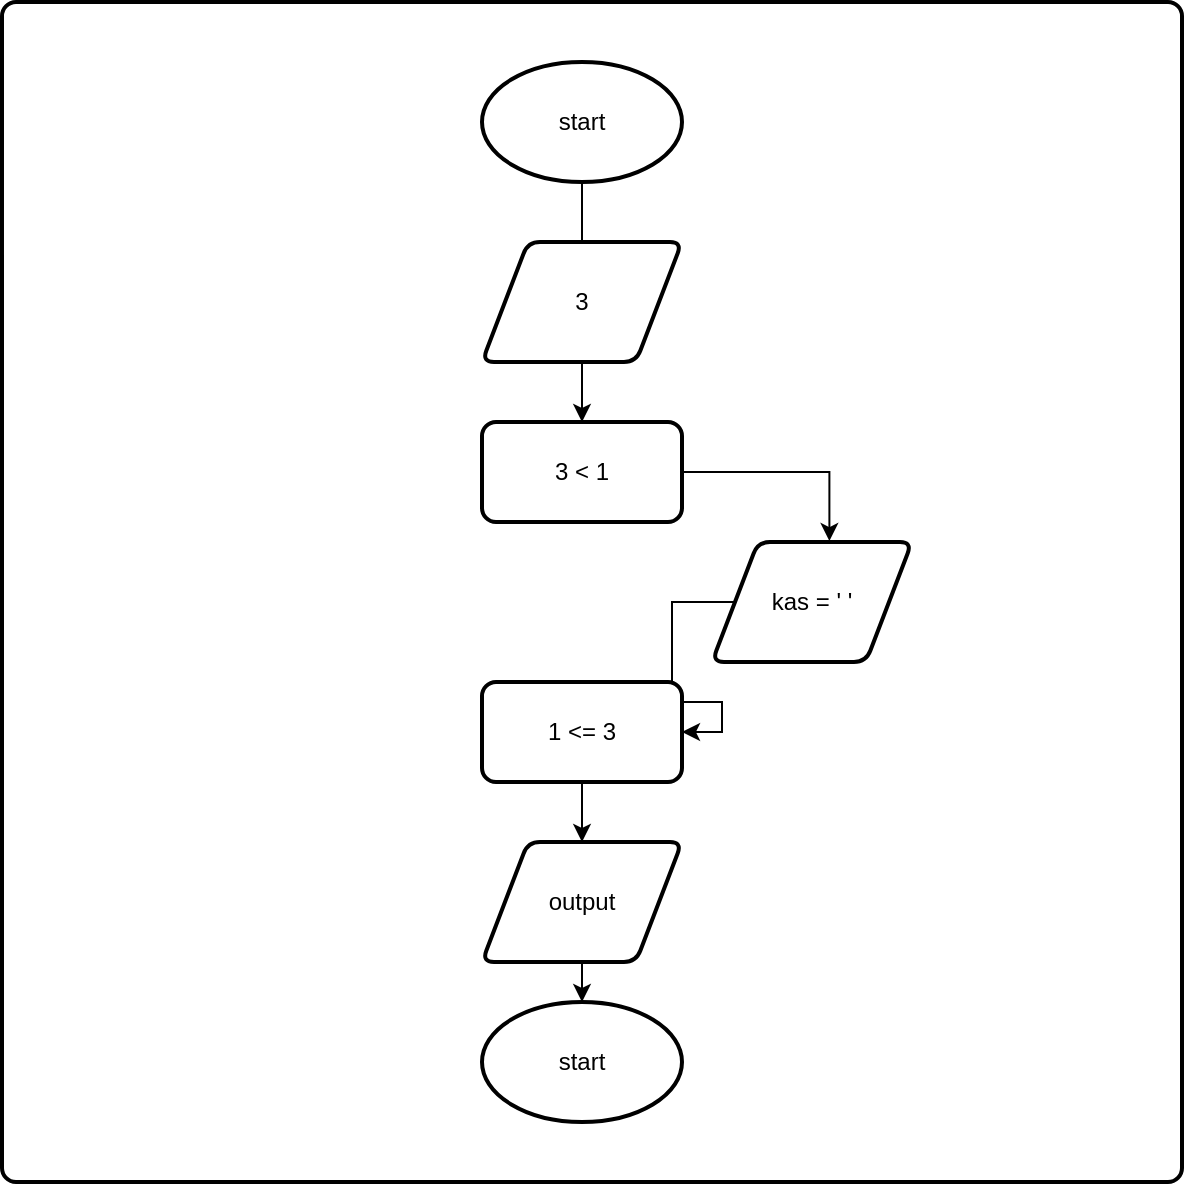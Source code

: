 <mxfile version="13.7.3" type="device"><diagram id="Rsj1vd2S6e7EJYruVZjG" name="Page-1"><mxGraphModel dx="3020" dy="2250" grid="1" gridSize="10" guides="1" tooltips="1" connect="1" arrows="1" fold="1" page="1" pageScale="1" pageWidth="850" pageHeight="1100" math="0" shadow="0"><root><mxCell id="0"/><mxCell id="1" parent="0"/><mxCell id="UPoGUbshNjyjEcZtKhvz-17" value="" style="rounded=1;whiteSpace=wrap;html=1;absoluteArcSize=1;arcSize=14;strokeWidth=2;" vertex="1" parent="1"><mxGeometry width="590" height="590" as="geometry"/></mxCell><mxCell id="UPoGUbshNjyjEcZtKhvz-18" value="" style="edgeStyle=orthogonalEdgeStyle;rounded=0;orthogonalLoop=1;jettySize=auto;html=1;" edge="1" parent="1" source="UPoGUbshNjyjEcZtKhvz-19" target="UPoGUbshNjyjEcZtKhvz-22"><mxGeometry relative="1" as="geometry"/></mxCell><mxCell id="UPoGUbshNjyjEcZtKhvz-19" value="start" style="strokeWidth=2;html=1;shape=mxgraph.flowchart.start_1;whiteSpace=wrap;" vertex="1" parent="1"><mxGeometry x="240" y="30" width="100" height="60" as="geometry"/></mxCell><mxCell id="UPoGUbshNjyjEcZtKhvz-20" value="3" style="shape=parallelogram;html=1;strokeWidth=2;perimeter=parallelogramPerimeter;whiteSpace=wrap;rounded=1;arcSize=12;size=0.23;" vertex="1" parent="1"><mxGeometry x="240" y="120" width="100" height="60" as="geometry"/></mxCell><mxCell id="UPoGUbshNjyjEcZtKhvz-21" style="edgeStyle=orthogonalEdgeStyle;rounded=0;orthogonalLoop=1;jettySize=auto;html=1;entryX=0.587;entryY=-0.008;entryDx=0;entryDy=0;entryPerimeter=0;" edge="1" parent="1" source="UPoGUbshNjyjEcZtKhvz-22" target="UPoGUbshNjyjEcZtKhvz-24"><mxGeometry relative="1" as="geometry"/></mxCell><mxCell id="UPoGUbshNjyjEcZtKhvz-22" value="3 &amp;lt; 1" style="rounded=1;whiteSpace=wrap;html=1;absoluteArcSize=1;arcSize=14;strokeWidth=2;" vertex="1" parent="1"><mxGeometry x="240" y="210" width="100" height="50" as="geometry"/></mxCell><mxCell id="UPoGUbshNjyjEcZtKhvz-23" style="edgeStyle=orthogonalEdgeStyle;rounded=0;orthogonalLoop=1;jettySize=auto;html=1;entryX=1;entryY=0.5;entryDx=0;entryDy=0;" edge="1" parent="1" source="UPoGUbshNjyjEcZtKhvz-24" target="UPoGUbshNjyjEcZtKhvz-26"><mxGeometry relative="1" as="geometry"/></mxCell><mxCell id="UPoGUbshNjyjEcZtKhvz-24" value="kas = ' '" style="shape=parallelogram;html=1;strokeWidth=2;perimeter=parallelogramPerimeter;whiteSpace=wrap;rounded=1;arcSize=12;size=0.23;" vertex="1" parent="1"><mxGeometry x="355" y="270" width="100" height="60" as="geometry"/></mxCell><mxCell id="UPoGUbshNjyjEcZtKhvz-25" value="" style="edgeStyle=orthogonalEdgeStyle;rounded=0;orthogonalLoop=1;jettySize=auto;html=1;" edge="1" parent="1" source="UPoGUbshNjyjEcZtKhvz-26" target="UPoGUbshNjyjEcZtKhvz-28"><mxGeometry relative="1" as="geometry"/></mxCell><mxCell id="UPoGUbshNjyjEcZtKhvz-26" value="1 &amp;lt;= 3" style="rounded=1;whiteSpace=wrap;html=1;absoluteArcSize=1;arcSize=14;strokeWidth=2;" vertex="1" parent="1"><mxGeometry x="240" y="340" width="100" height="50" as="geometry"/></mxCell><mxCell id="UPoGUbshNjyjEcZtKhvz-27" value="" style="edgeStyle=orthogonalEdgeStyle;rounded=0;orthogonalLoop=1;jettySize=auto;html=1;" edge="1" parent="1" source="UPoGUbshNjyjEcZtKhvz-28" target="UPoGUbshNjyjEcZtKhvz-29"><mxGeometry relative="1" as="geometry"/></mxCell><mxCell id="UPoGUbshNjyjEcZtKhvz-28" value="output" style="shape=parallelogram;html=1;strokeWidth=2;perimeter=parallelogramPerimeter;whiteSpace=wrap;rounded=1;arcSize=12;size=0.23;" vertex="1" parent="1"><mxGeometry x="240" y="420" width="100" height="60" as="geometry"/></mxCell><mxCell id="UPoGUbshNjyjEcZtKhvz-29" value="start" style="strokeWidth=2;html=1;shape=mxgraph.flowchart.start_1;whiteSpace=wrap;" vertex="1" parent="1"><mxGeometry x="240" y="500" width="100" height="60" as="geometry"/></mxCell></root></mxGraphModel></diagram></mxfile>
